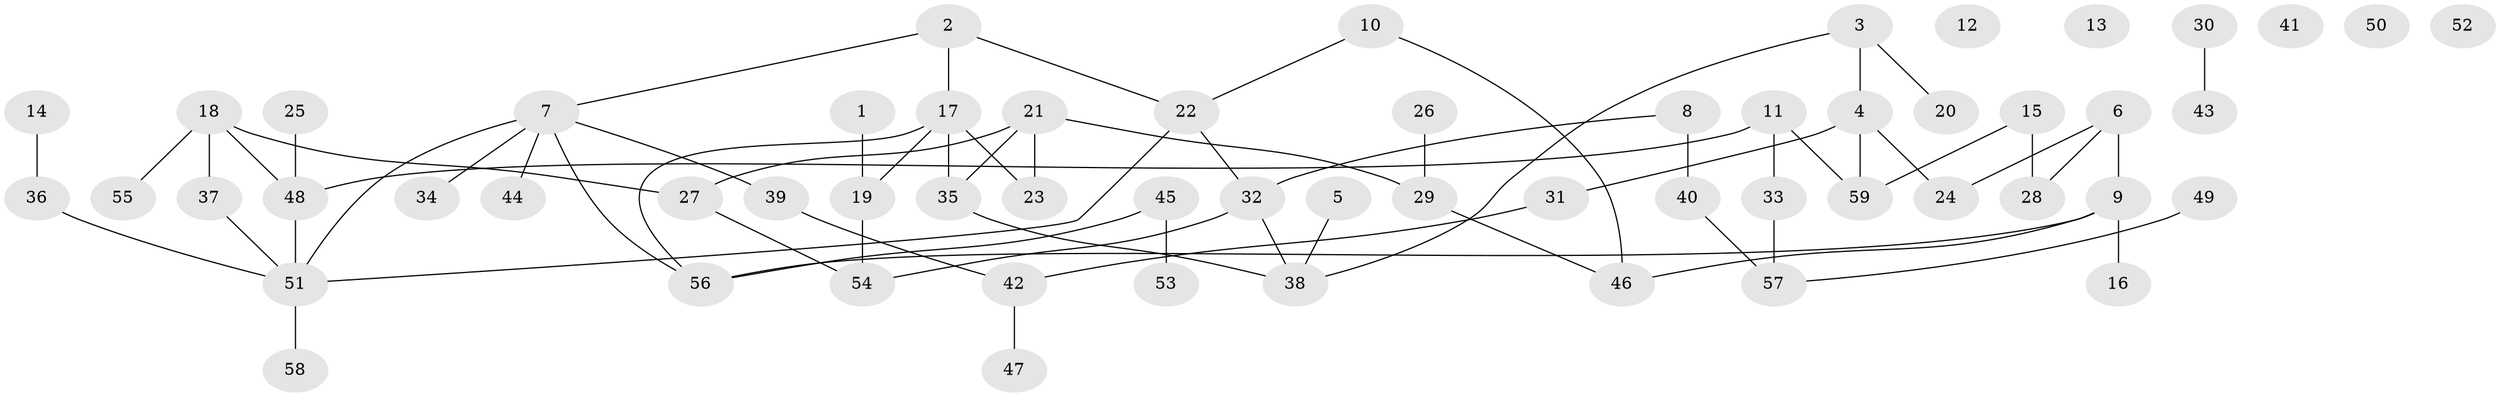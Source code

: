 // Generated by graph-tools (version 1.1) at 2025/13/03/09/25 04:13:01]
// undirected, 59 vertices, 67 edges
graph export_dot {
graph [start="1"]
  node [color=gray90,style=filled];
  1;
  2;
  3;
  4;
  5;
  6;
  7;
  8;
  9;
  10;
  11;
  12;
  13;
  14;
  15;
  16;
  17;
  18;
  19;
  20;
  21;
  22;
  23;
  24;
  25;
  26;
  27;
  28;
  29;
  30;
  31;
  32;
  33;
  34;
  35;
  36;
  37;
  38;
  39;
  40;
  41;
  42;
  43;
  44;
  45;
  46;
  47;
  48;
  49;
  50;
  51;
  52;
  53;
  54;
  55;
  56;
  57;
  58;
  59;
  1 -- 19;
  2 -- 7;
  2 -- 17;
  2 -- 22;
  3 -- 4;
  3 -- 20;
  3 -- 38;
  4 -- 24;
  4 -- 31;
  4 -- 59;
  5 -- 38;
  6 -- 9;
  6 -- 24;
  6 -- 28;
  7 -- 34;
  7 -- 39;
  7 -- 44;
  7 -- 51;
  7 -- 56;
  8 -- 32;
  8 -- 40;
  9 -- 16;
  9 -- 46;
  9 -- 56;
  10 -- 22;
  10 -- 46;
  11 -- 33;
  11 -- 48;
  11 -- 59;
  14 -- 36;
  15 -- 28;
  15 -- 59;
  17 -- 19;
  17 -- 23;
  17 -- 35;
  17 -- 56;
  18 -- 27;
  18 -- 37;
  18 -- 48;
  18 -- 55;
  19 -- 54;
  21 -- 23;
  21 -- 27;
  21 -- 29;
  21 -- 35;
  22 -- 32;
  22 -- 51;
  25 -- 48;
  26 -- 29;
  27 -- 54;
  29 -- 46;
  30 -- 43;
  31 -- 42;
  32 -- 38;
  32 -- 54;
  33 -- 57;
  35 -- 38;
  36 -- 51;
  37 -- 51;
  39 -- 42;
  40 -- 57;
  42 -- 47;
  45 -- 53;
  45 -- 56;
  48 -- 51;
  49 -- 57;
  51 -- 58;
}
